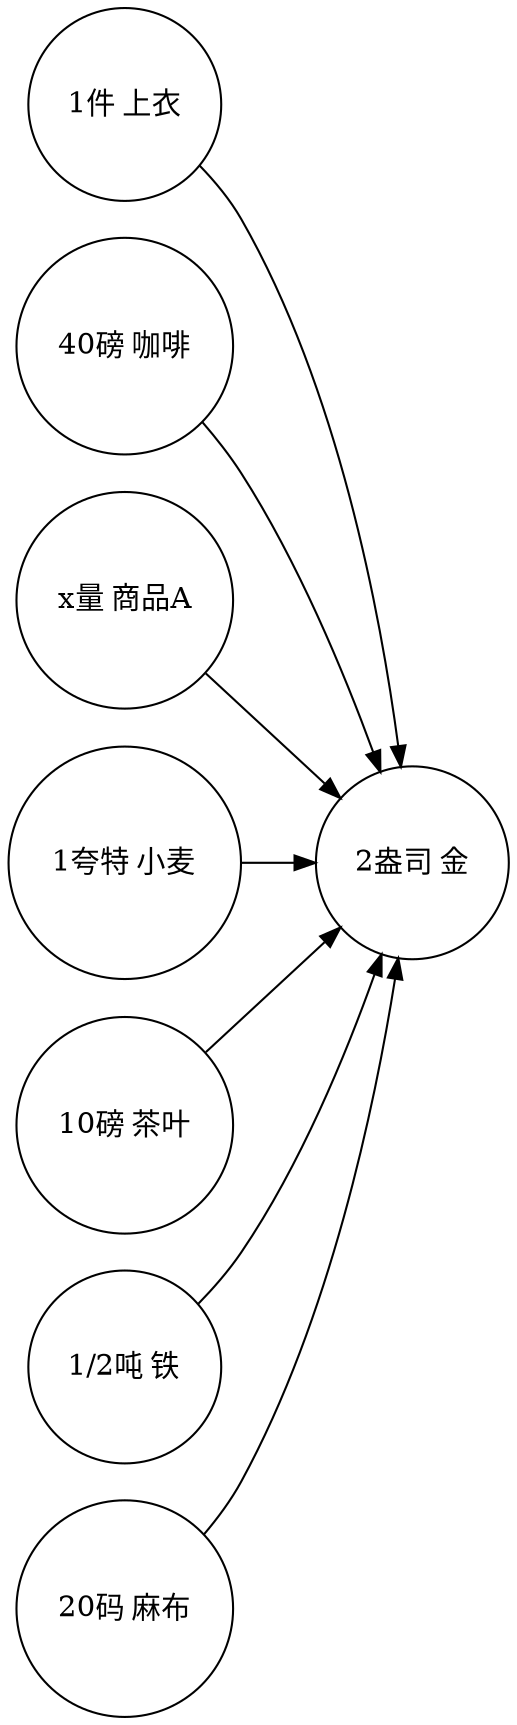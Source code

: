 digraph 价值形式理论 {
    rankdir=LR;
    node [shape=circle];
    "1件 上衣" -> "2盎司 金";
    "40磅 咖啡" -> "2盎司 金";
    "x量 商品A" -> "2盎司 金";
    "1夸特 小麦" -> "2盎司 金";
    "10磅 茶叶" -> "2盎司 金";
    "1/2吨 铁" -> "2盎司 金";
    "20码 麻布" -> "2盎司 金";
}
